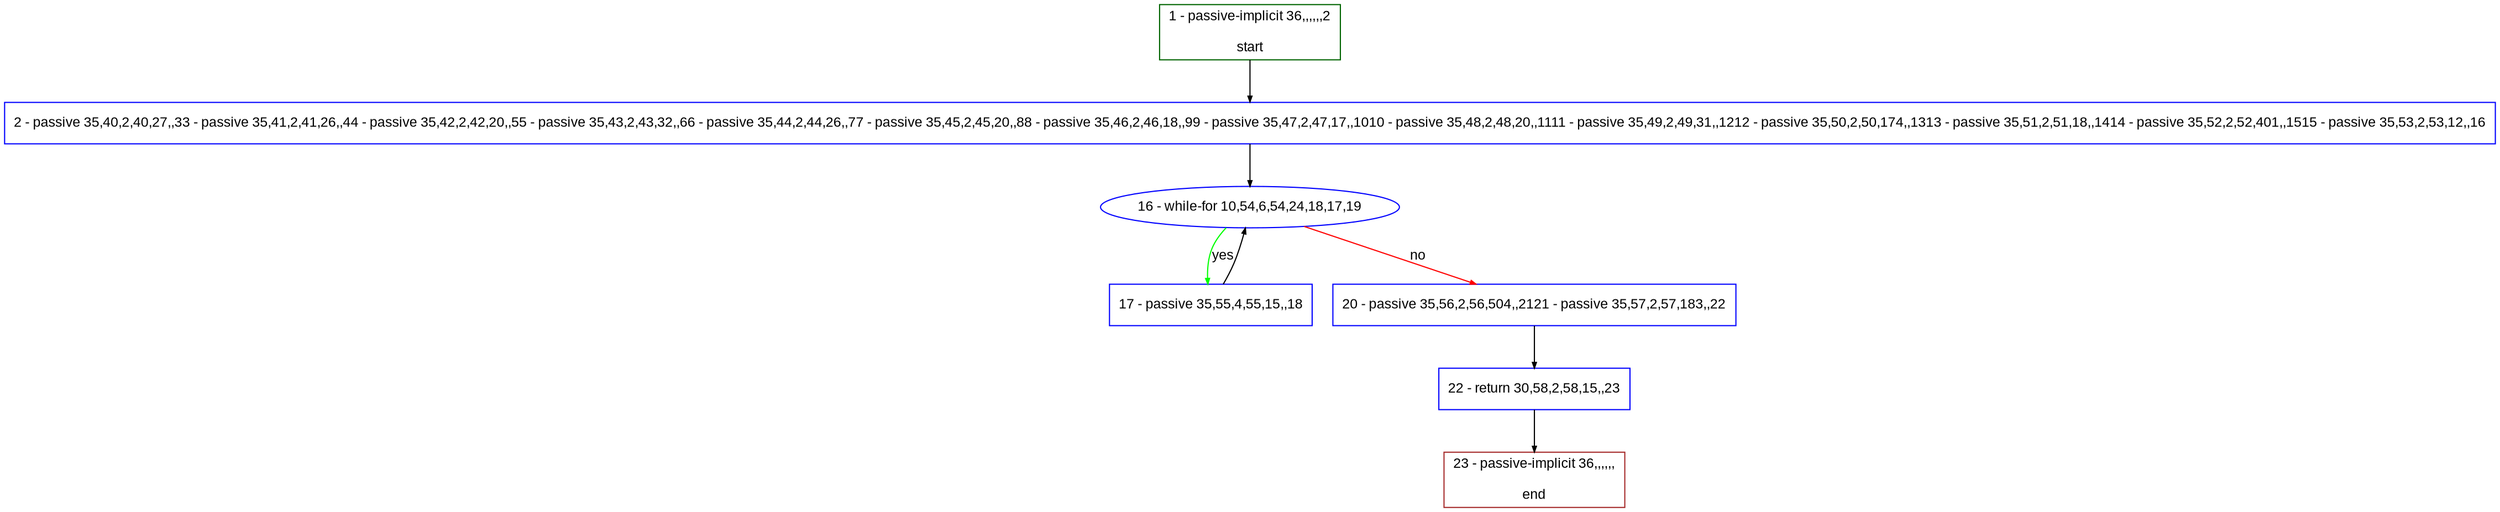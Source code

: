 digraph "" {
  graph [pack="true", label="", fontsize="12", packmode="clust", fontname="Arial", fillcolor="#FFFFCC", bgcolor="white", style="rounded,filled", compound="true"];
  node [node_initialized="no", label="", color="grey", fontsize="12", fillcolor="white", fontname="Arial", style="filled", shape="rectangle", compound="true", fixedsize="false"];
  edge [fontcolor="black", arrowhead="normal", arrowtail="none", arrowsize="0.5", ltail="", label="", color="black", fontsize="12", lhead="", fontname="Arial", dir="forward", compound="true"];
  __N1 [label="2 - passive 35,40,2,40,27,,33 - passive 35,41,2,41,26,,44 - passive 35,42,2,42,20,,55 - passive 35,43,2,43,32,,66 - passive 35,44,2,44,26,,77 - passive 35,45,2,45,20,,88 - passive 35,46,2,46,18,,99 - passive 35,47,2,47,17,,1010 - passive 35,48,2,48,20,,1111 - passive 35,49,2,49,31,,1212 - passive 35,50,2,50,174,,1313 - passive 35,51,2,51,18,,1414 - passive 35,52,2,52,401,,1515 - passive 35,53,2,53,12,,16", color="#0000ff", fillcolor="#ffffff", style="filled", shape="box"];
  __N2 [label="1 - passive-implicit 36,,,,,,2\n\nstart", color="#006400", fillcolor="#ffffff", style="filled", shape="box"];
  __N3 [label="16 - while-for 10,54,6,54,24,18,17,19", color="#0000ff", fillcolor="#ffffff", style="filled", shape="oval"];
  __N4 [label="17 - passive 35,55,4,55,15,,18", color="#0000ff", fillcolor="#ffffff", style="filled", shape="box"];
  __N5 [label="20 - passive 35,56,2,56,504,,2121 - passive 35,57,2,57,183,,22", color="#0000ff", fillcolor="#ffffff", style="filled", shape="box"];
  __N6 [label="22 - return 30,58,2,58,15,,23", color="#0000ff", fillcolor="#ffffff", style="filled", shape="box"];
  __N7 [label="23 - passive-implicit 36,,,,,,\n\nend", color="#a52a2a", fillcolor="#ffffff", style="filled", shape="box"];
  __N2 -> __N1 [arrowhead="normal", arrowtail="none", color="#000000", label="", dir="forward"];
  __N1 -> __N3 [arrowhead="normal", arrowtail="none", color="#000000", label="", dir="forward"];
  __N3 -> __N4 [arrowhead="normal", arrowtail="none", color="#00ff00", label="yes", dir="forward"];
  __N4 -> __N3 [arrowhead="normal", arrowtail="none", color="#000000", label="", dir="forward"];
  __N3 -> __N5 [arrowhead="normal", arrowtail="none", color="#ff0000", label="no", dir="forward"];
  __N5 -> __N6 [arrowhead="normal", arrowtail="none", color="#000000", label="", dir="forward"];
  __N6 -> __N7 [arrowhead="normal", arrowtail="none", color="#000000", label="", dir="forward"];
}
